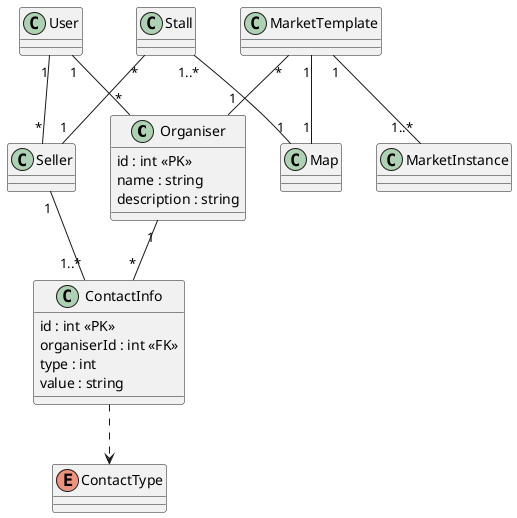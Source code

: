 @startuml
class Organiser {
    id : int <<PK>>
    name : string
    description : string 
}

class ContactInfo {
    id : int <<PK>>
    organiserId : int <<FK>>
    type : int
    value : string
}

Enum ContactType {

}

class MarketTemplate {

}

class MarketInstance {

}

class Map {

}

class Stall {

}

class User {

}

class Seller {

}

Organiser "1" -- "*" ContactInfo
ContactInfo ..> ContactType
MarketTemplate "1" -- "1..*" MarketInstance
MarketTemplate "*" -- "1" Organiser
MarketTemplate "1" -- "1" Map
Stall "1..*" -- "1" Map
User "1" -- "*" Organiser
User "1" -- "*" Seller
Stall "*" -- "1" Seller
Seller "1" -- "1..*" ContactInfo
@enduml